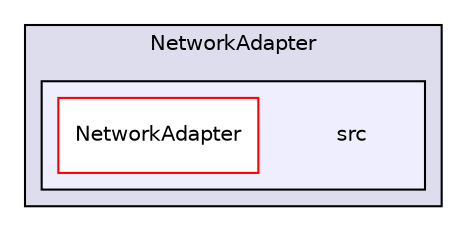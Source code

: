 digraph "D:/Work/Programmieren/Java/D-MARLA/Implementation/R_Components/NetworkAdapter/src" {
  compound=true
  node [ fontsize="10", fontname="Helvetica"];
  edge [ labelfontsize="10", labelfontname="Helvetica"];
  subgraph clusterdir_c928de1b399d899cfb6c6aaab2536c85 {
    graph [ bgcolor="#ddddee", pencolor="black", label="NetworkAdapter" fontname="Helvetica", fontsize="10", URL="dir_c928de1b399d899cfb6c6aaab2536c85.html"]
  subgraph clusterdir_a57fa760e4fe20e3f4dd0cb5e0daffac {
    graph [ bgcolor="#eeeeff", pencolor="black", label="" URL="dir_a57fa760e4fe20e3f4dd0cb5e0daffac.html"];
    dir_a57fa760e4fe20e3f4dd0cb5e0daffac [shape=plaintext label="src"];
    dir_89e8126efe14f00db61a7d0f2b62bf5d [shape=box label="NetworkAdapter" color="red" fillcolor="white" style="filled" URL="dir_89e8126efe14f00db61a7d0f2b62bf5d.html"];
  }
  }
}

